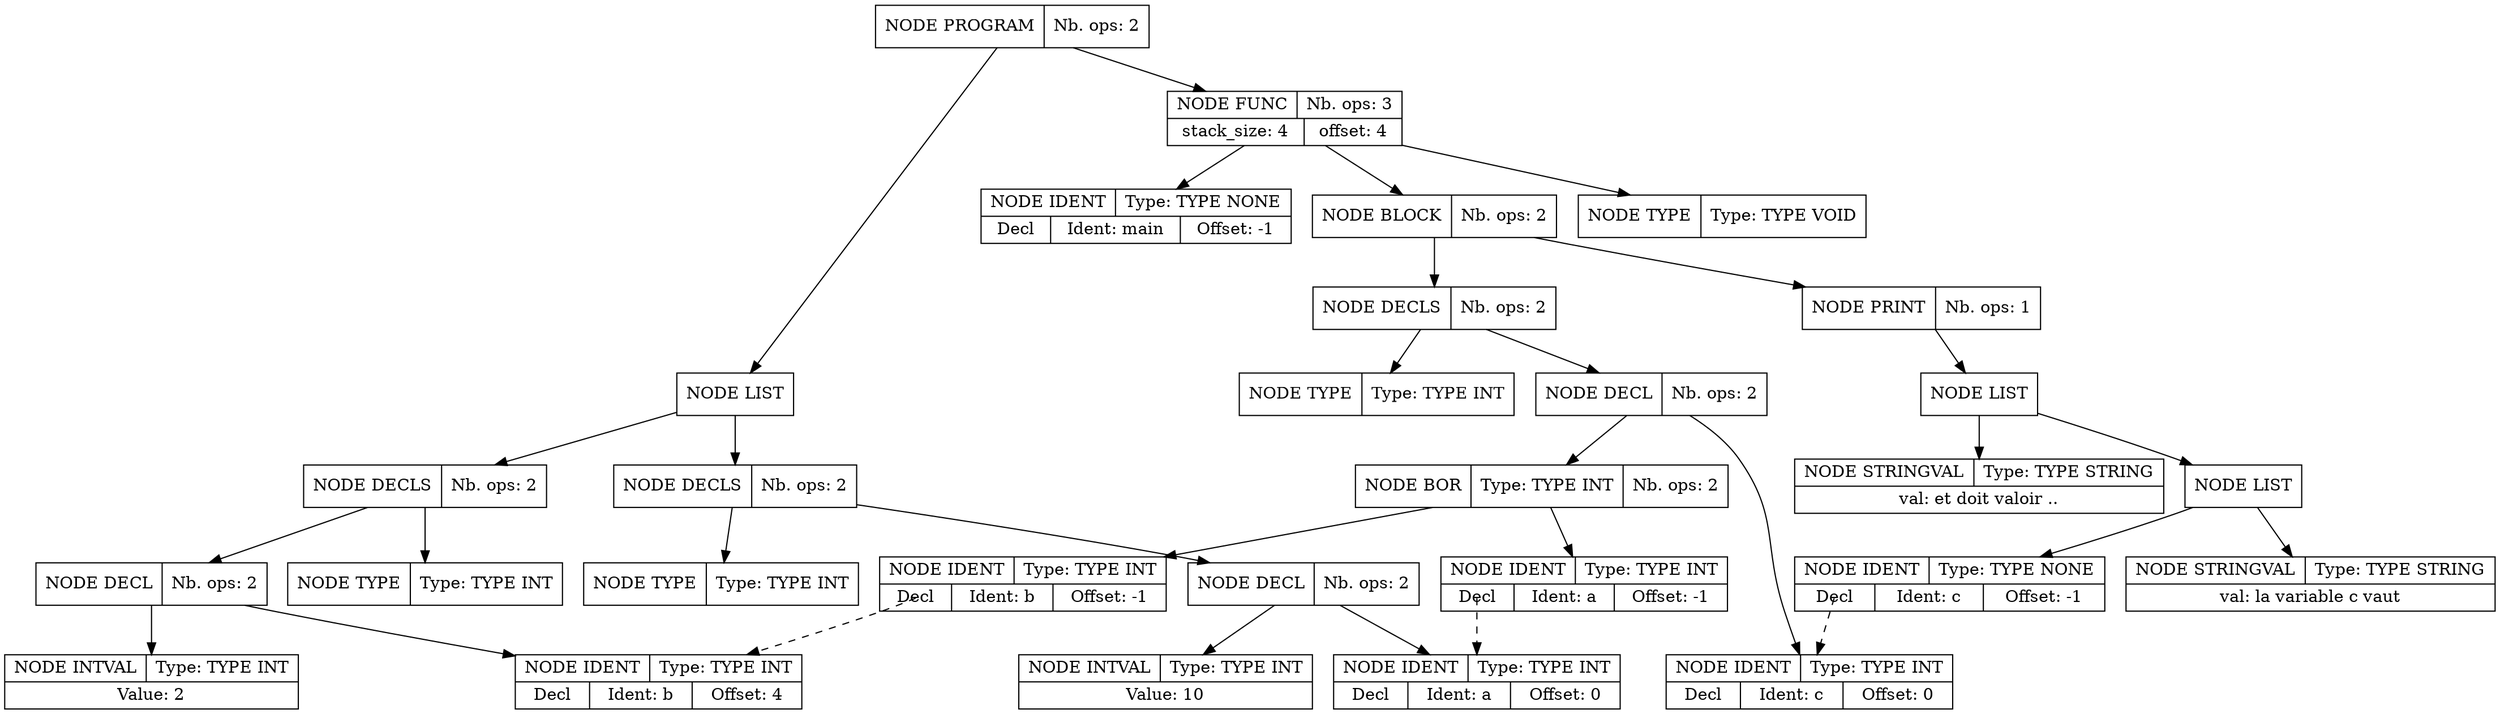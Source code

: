 digraph global_vars {
    N1 [shape=record, label="{{NODE PROGRAM|Nb. ops: 2}}"];
    N2 [shape=record, label="{{NODE LIST}}"];
    N3 [shape=record, label="{{NODE DECLS|Nb. ops: 2}}"];
    N4 [shape=record, label="{{NODE TYPE|Type: TYPE INT}}"];
    edge[tailclip=true];
    N3 -> N4
    N5 [shape=record, label="{{NODE DECL|Nb. ops: 2}}"];
    N6 [shape=record, label="{{NODE IDENT|Type: TYPE INT}|{<decl>Decl      |Ident: a|Offset: 0}}"];
    edge[tailclip=true];
    N5 -> N6
    N7 [shape=record, label="{{NODE INTVAL|Type: TYPE INT}|{Value: 10}}"];
    edge[tailclip=true];
    N5 -> N7
    edge[tailclip=true];
    N3 -> N5
    edge[tailclip=true];
    N2 -> N3
    N8 [shape=record, label="{{NODE DECLS|Nb. ops: 2}}"];
    N9 [shape=record, label="{{NODE TYPE|Type: TYPE INT}}"];
    edge[tailclip=true];
    N8 -> N9
    N10 [shape=record, label="{{NODE DECL|Nb. ops: 2}}"];
    N11 [shape=record, label="{{NODE IDENT|Type: TYPE INT}|{<decl>Decl      |Ident: b|Offset: 4}}"];
    edge[tailclip=true];
    N10 -> N11
    N12 [shape=record, label="{{NODE INTVAL|Type: TYPE INT}|{Value: 2}}"];
    edge[tailclip=true];
    N10 -> N12
    edge[tailclip=true];
    N8 -> N10
    edge[tailclip=true];
    N2 -> N8
    edge[tailclip=true];
    N1 -> N2
    N13 [shape=record, label="{{NODE FUNC|Nb. ops: 3}|{stack_size: 4|offset: 4}}"];
    N14 [shape=record, label="{{NODE TYPE|Type: TYPE VOID}}"];
    edge[tailclip=true];
    N13 -> N14
    N15 [shape=record, label="{{NODE IDENT|Type: TYPE NONE}|{<decl>Decl      |Ident: main|Offset: -1}}"];
    edge[tailclip=true];
    N13 -> N15
    N16 [shape=record, label="{{NODE BLOCK|Nb. ops: 2}}"];
    N17 [shape=record, label="{{NODE DECLS|Nb. ops: 2}}"];
    N18 [shape=record, label="{{NODE TYPE|Type: TYPE INT}}"];
    edge[tailclip=true];
    N17 -> N18
    N19 [shape=record, label="{{NODE DECL|Nb. ops: 2}}"];
    N20 [shape=record, label="{{NODE IDENT|Type: TYPE INT}|{<decl>Decl      |Ident: c|Offset: 0}}"];
    edge[tailclip=true];
    N19 -> N20
    N21 [shape=record, label="{{NODE BOR|Type: TYPE INT|Nb. ops: 2}}"];
    N22 [shape=record, label="{{NODE IDENT|Type: TYPE INT}|{<decl>Decl      |Ident: a|Offset: -1}}"];
    edge[tailclip=false];
    "N22":decl:c -> "N6" [style=dashed]
    edge[tailclip=true];
    N21 -> N22
    N23 [shape=record, label="{{NODE IDENT|Type: TYPE INT}|{<decl>Decl      |Ident: b|Offset: -1}}"];
    edge[tailclip=false];
    "N23":decl:c -> "N11" [style=dashed]
    edge[tailclip=true];
    N21 -> N23
    edge[tailclip=true];
    N19 -> N21
    edge[tailclip=true];
    N17 -> N19
    edge[tailclip=true];
    N16 -> N17
    N24 [shape=record, label="{{NODE PRINT|Nb. ops: 1}}"];
    N25 [shape=record, label="{{NODE LIST}}"];
    N26 [shape=record, label="{{NODE LIST}}"];
    N27 [shape=record, label="{{NODE STRINGVAL|Type: TYPE STRING}|{val: la variable c vaut}}"];
    edge[tailclip=true];
    N26 -> N27
    N28 [shape=record, label="{{NODE IDENT|Type: TYPE NONE}|{<decl>Decl      |Ident: c|Offset: -1}}"];
    edge[tailclip=false];
    "N28":decl:c -> "N20" [style=dashed]
    edge[tailclip=true];
    N26 -> N28
    edge[tailclip=true];
    N25 -> N26
    N29 [shape=record, label="{{NODE STRINGVAL|Type: TYPE STRING}|{val: et doit valoir ..}}"];
    edge[tailclip=true];
    N25 -> N29
    edge[tailclip=true];
    N24 -> N25
    edge[tailclip=true];
    N16 -> N24
    edge[tailclip=true];
    N13 -> N16
    edge[tailclip=true];
    N1 -> N13
}